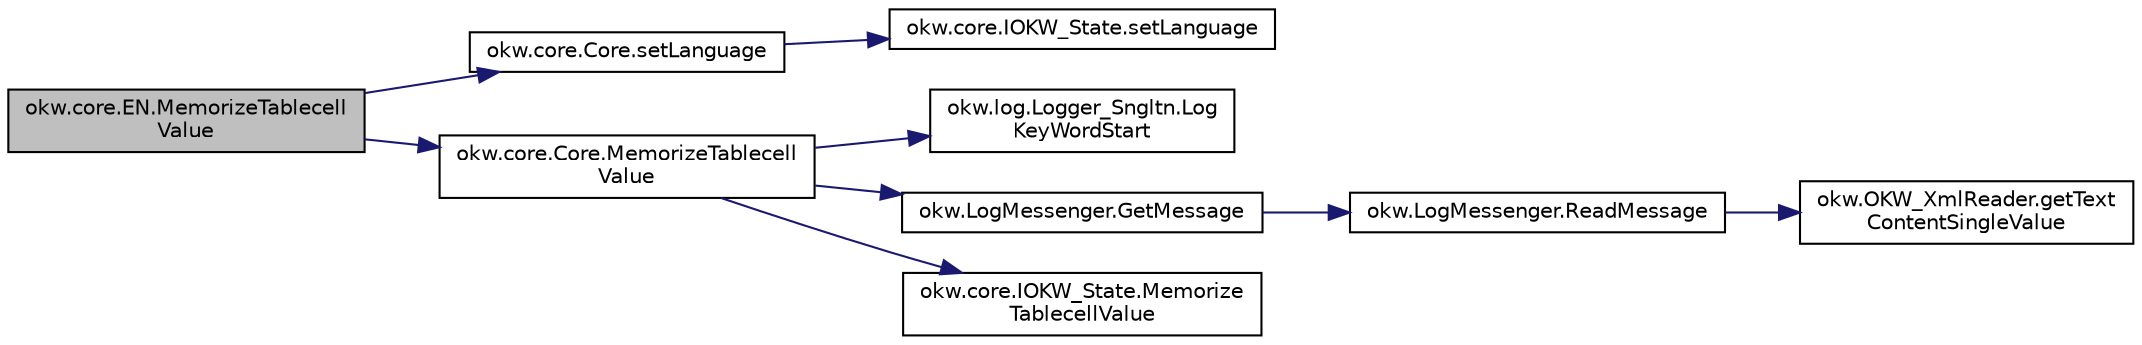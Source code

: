 digraph "okw.core.EN.MemorizeTablecellValue"
{
 // INTERACTIVE_SVG=YES
 // LATEX_PDF_SIZE
  edge [fontname="Helvetica",fontsize="10",labelfontname="Helvetica",labelfontsize="10"];
  node [fontname="Helvetica",fontsize="10",shape=record];
  rankdir="LR";
  Node1382 [label="okw.core.EN.MemorizeTablecell\lValue",height=0.2,width=0.4,color="black", fillcolor="grey75", style="filled", fontcolor="black",tooltip="Merkt sich den Wert der gegebenen Zelle in der Tabelle."];
  Node1382 -> Node1383 [color="midnightblue",fontsize="10",style="solid",fontname="Helvetica"];
  Node1383 [label="okw.core.Core.setLanguage",height=0.2,width=0.4,color="black", fillcolor="white", style="filled",URL="$classokw_1_1core_1_1_core.html#ab4e0f723d27cb11c944ec4c82c426100",tooltip="Setzt die Sprache auf den gegebenen wert Language."];
  Node1383 -> Node1384 [color="midnightblue",fontsize="10",style="solid",fontname="Helvetica"];
  Node1384 [label="okw.core.IOKW_State.setLanguage",height=0.2,width=0.4,color="black", fillcolor="white", style="filled",URL="$interfaceokw_1_1core_1_1_i_o_k_w___state.html#a866baa0bde08a47418f54d63bdb56097",tooltip="Interne Methode zum setzen der Sprache für die sprachabhängigen Ausgaben der Dokumentation (Log)."];
  Node1382 -> Node1385 [color="midnightblue",fontsize="10",style="solid",fontname="Helvetica"];
  Node1385 [label="okw.core.Core.MemorizeTablecell\lValue",height=0.2,width=0.4,color="black", fillcolor="white", style="filled",URL="$classokw_1_1core_1_1_core.html#a67a1a2afd49b3f0e696f86e78a599c4b",tooltip="Merkt sich den Wert der gegebenen Zelle in der Tabelle."];
  Node1385 -> Node1386 [color="midnightblue",fontsize="10",style="solid",fontname="Helvetica"];
  Node1386 [label="okw.log.Logger_Sngltn.Log\lKeyWordStart",height=0.2,width=0.4,color="black", fillcolor="white", style="filled",URL="$classokw_1_1log_1_1_logger___sngltn.html#a70ec25e200e00ecefc544e8fd371d2ef",tooltip="Ausgabe eines Schlüsselwortes."];
  Node1385 -> Node1387 [color="midnightblue",fontsize="10",style="solid",fontname="Helvetica"];
  Node1387 [label="okw.LogMessenger.GetMessage",height=0.2,width=0.4,color="black", fillcolor="white", style="filled",URL="$classokw_1_1_log_messenger.html#af225d1f037d47b3b085175c09d78bdd2",tooltip="Holt die Log-Meldung für MethodeNmae/Textkey ohne weitere Parameter."];
  Node1387 -> Node1388 [color="midnightblue",fontsize="10",style="solid",fontname="Helvetica"];
  Node1388 [label="okw.LogMessenger.ReadMessage",height=0.2,width=0.4,color="black", fillcolor="white", style="filled",URL="$classokw_1_1_log_messenger.html#a530cd6ab82ec82a04206a2e976ec06e3",tooltip="Interne Kernfunktion holt die Log-Meldung mit Platzhaltern aus der XML-Datei."];
  Node1388 -> Node1389 [color="midnightblue",fontsize="10",style="solid",fontname="Helvetica"];
  Node1389 [label="okw.OKW_XmlReader.getText\lContentSingleValue",height=0.2,width=0.4,color="black", fillcolor="white", style="filled",URL="$classokw_1_1_o_k_w___xml_reader.html#ab920b5335a2e1429c14cc5f8e79f39eb",tooltip="Lies den TextContent eines Tag."];
  Node1385 -> Node1390 [color="midnightblue",fontsize="10",style="solid",fontname="Helvetica"];
  Node1390 [label="okw.core.IOKW_State.Memorize\lTablecellValue",height=0.2,width=0.4,color="black", fillcolor="white", style="filled",URL="$interfaceokw_1_1core_1_1_i_o_k_w___state.html#a663c898d044034490098c92870bce082",tooltip="Merkt sich den Wert der gegebenen Zelle in der Tabelle."];
}
